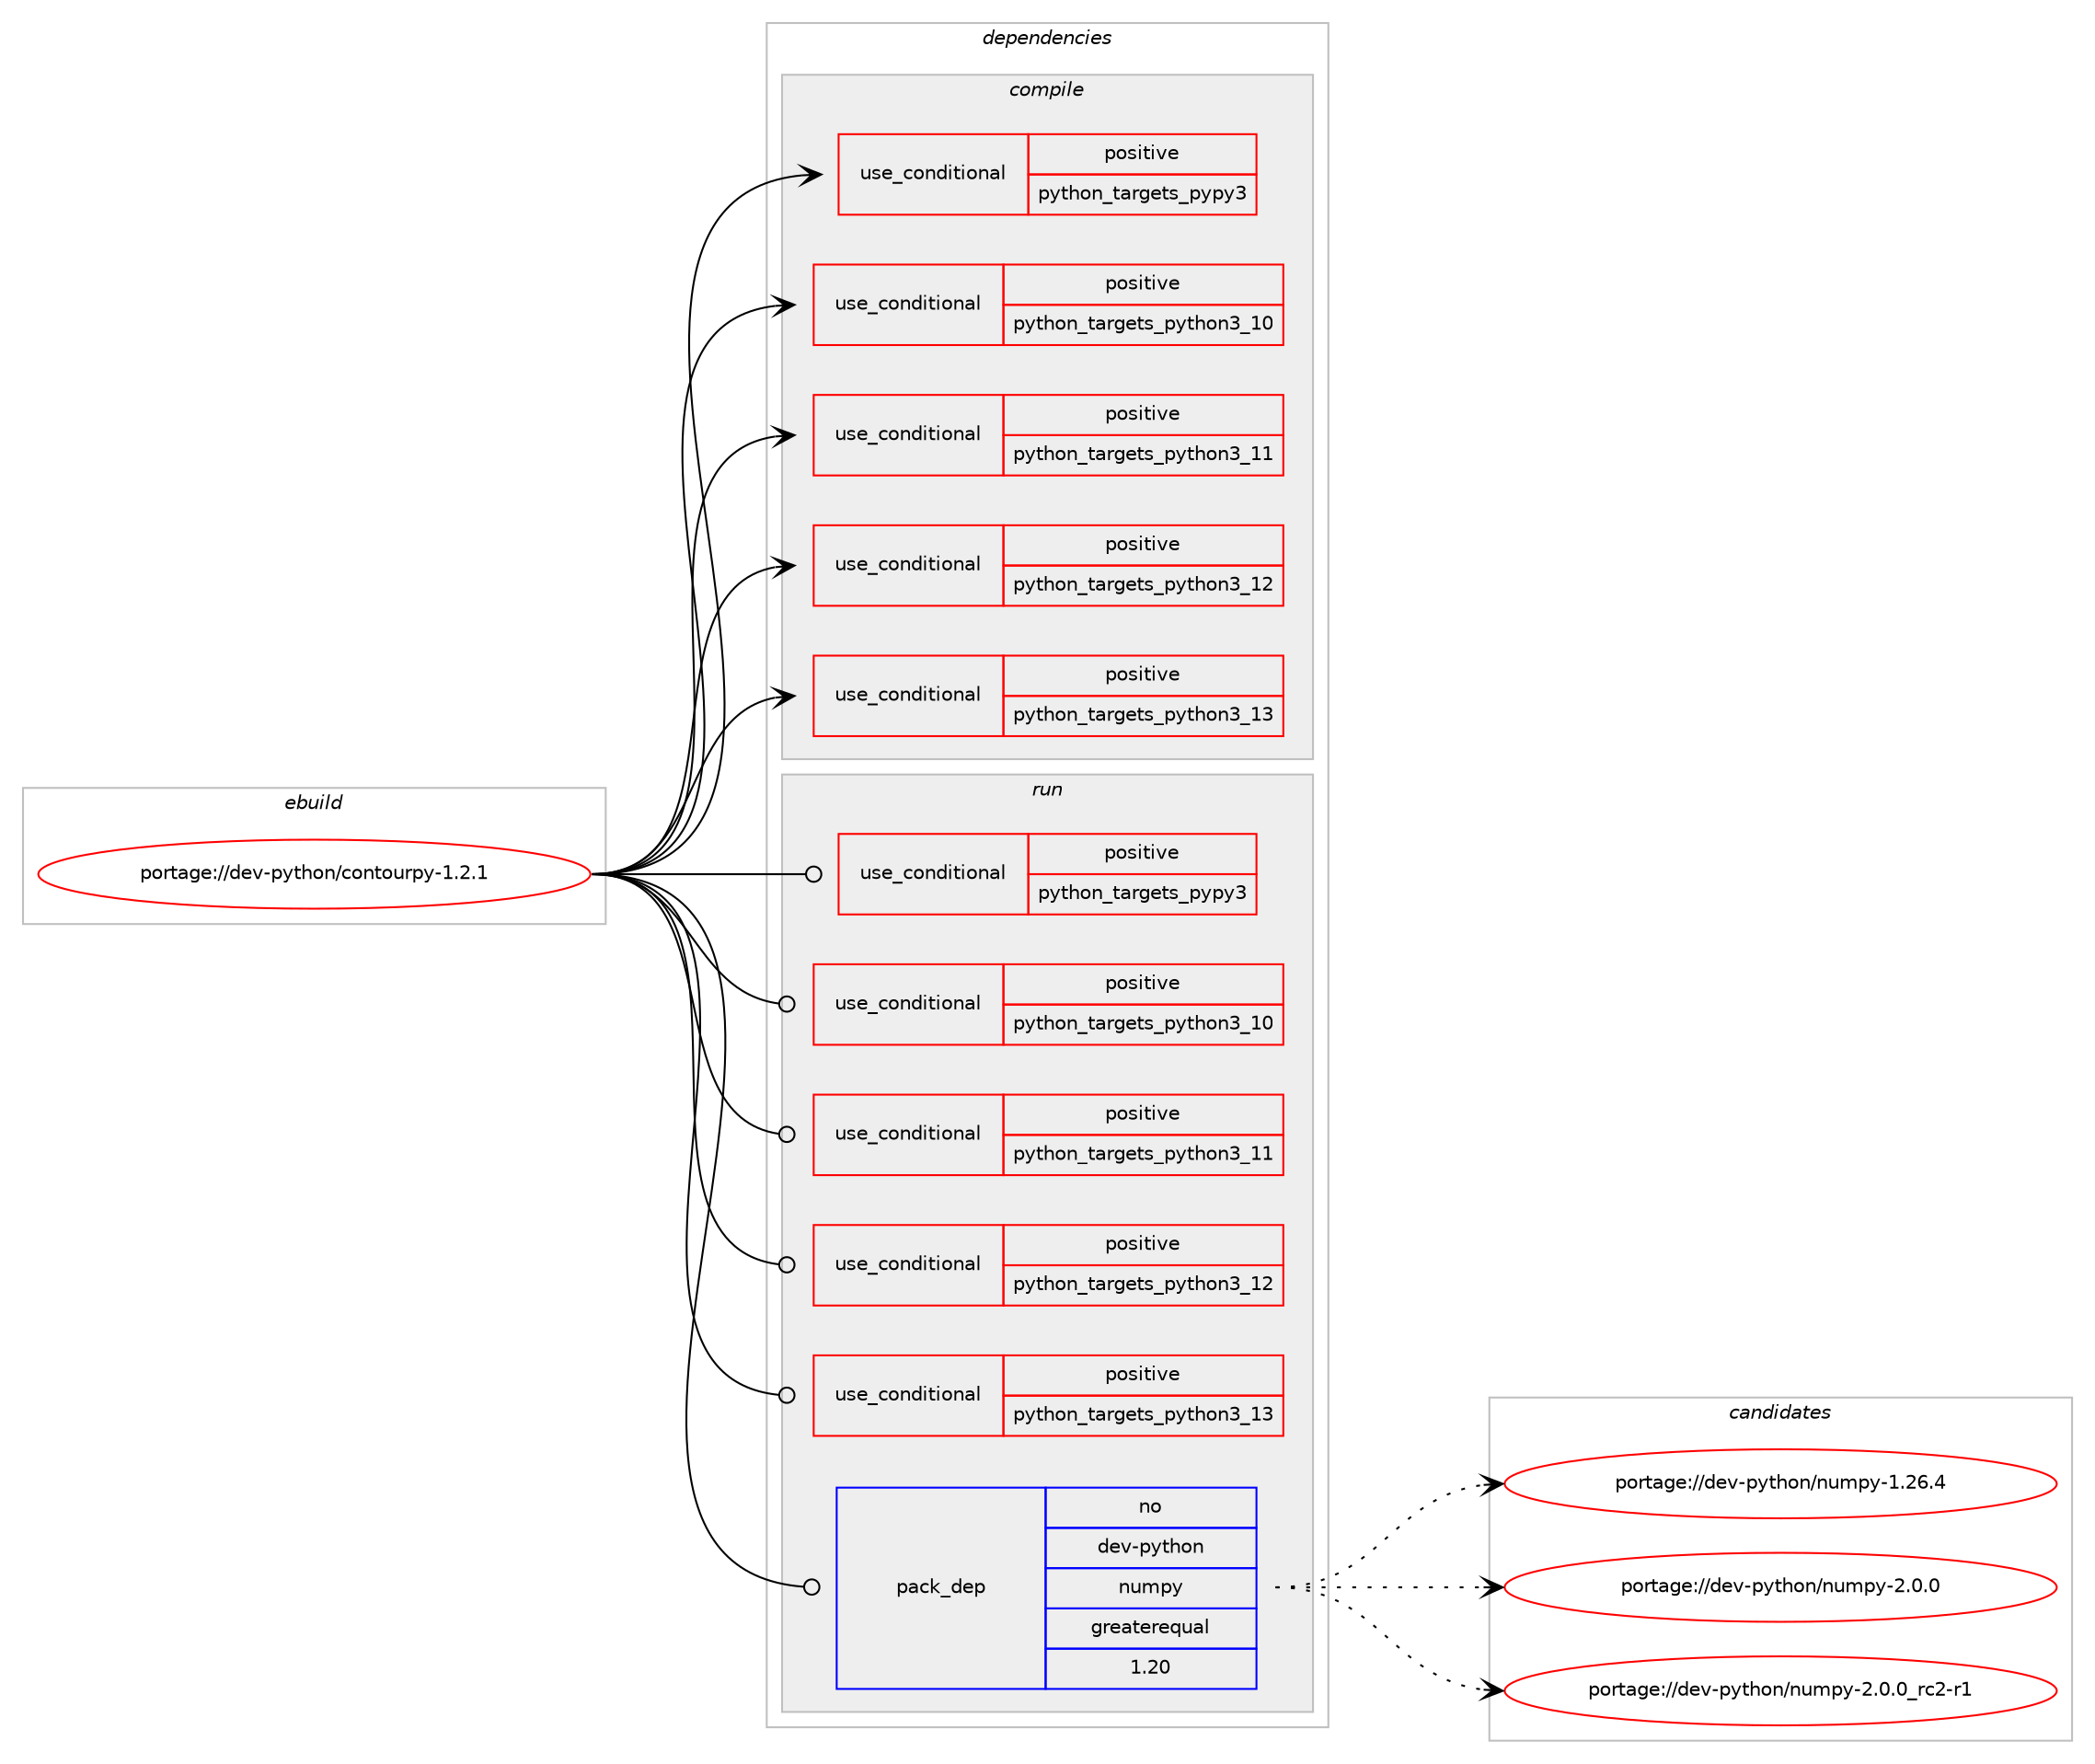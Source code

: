 digraph prolog {

# *************
# Graph options
# *************

newrank=true;
concentrate=true;
compound=true;
graph [rankdir=LR,fontname=Helvetica,fontsize=10,ranksep=1.5];#, ranksep=2.5, nodesep=0.2];
edge  [arrowhead=vee];
node  [fontname=Helvetica,fontsize=10];

# **********
# The ebuild
# **********

subgraph cluster_leftcol {
color=gray;
rank=same;
label=<<i>ebuild</i>>;
id [label="portage://dev-python/contourpy-1.2.1", color=red, width=4, href="../dev-python/contourpy-1.2.1.svg"];
}

# ****************
# The dependencies
# ****************

subgraph cluster_midcol {
color=gray;
label=<<i>dependencies</i>>;
subgraph cluster_compile {
fillcolor="#eeeeee";
style=filled;
label=<<i>compile</i>>;
subgraph cond30971 {
dependency72382 [label=<<TABLE BORDER="0" CELLBORDER="1" CELLSPACING="0" CELLPADDING="4"><TR><TD ROWSPAN="3" CELLPADDING="10">use_conditional</TD></TR><TR><TD>positive</TD></TR><TR><TD>python_targets_pypy3</TD></TR></TABLE>>, shape=none, color=red];
# *** BEGIN UNKNOWN DEPENDENCY TYPE (TODO) ***
# dependency72382 -> package_dependency(portage://dev-python/contourpy-1.2.1,install,no,dev-python,pypy3,none,[,,],any_same_slot,[])
# *** END UNKNOWN DEPENDENCY TYPE (TODO) ***

}
id:e -> dependency72382:w [weight=20,style="solid",arrowhead="vee"];
subgraph cond30972 {
dependency72383 [label=<<TABLE BORDER="0" CELLBORDER="1" CELLSPACING="0" CELLPADDING="4"><TR><TD ROWSPAN="3" CELLPADDING="10">use_conditional</TD></TR><TR><TD>positive</TD></TR><TR><TD>python_targets_python3_10</TD></TR></TABLE>>, shape=none, color=red];
# *** BEGIN UNKNOWN DEPENDENCY TYPE (TODO) ***
# dependency72383 -> package_dependency(portage://dev-python/contourpy-1.2.1,install,no,dev-lang,python,none,[,,],[slot(3.10)],[])
# *** END UNKNOWN DEPENDENCY TYPE (TODO) ***

}
id:e -> dependency72383:w [weight=20,style="solid",arrowhead="vee"];
subgraph cond30973 {
dependency72384 [label=<<TABLE BORDER="0" CELLBORDER="1" CELLSPACING="0" CELLPADDING="4"><TR><TD ROWSPAN="3" CELLPADDING="10">use_conditional</TD></TR><TR><TD>positive</TD></TR><TR><TD>python_targets_python3_11</TD></TR></TABLE>>, shape=none, color=red];
# *** BEGIN UNKNOWN DEPENDENCY TYPE (TODO) ***
# dependency72384 -> package_dependency(portage://dev-python/contourpy-1.2.1,install,no,dev-lang,python,none,[,,],[slot(3.11)],[])
# *** END UNKNOWN DEPENDENCY TYPE (TODO) ***

}
id:e -> dependency72384:w [weight=20,style="solid",arrowhead="vee"];
subgraph cond30974 {
dependency72385 [label=<<TABLE BORDER="0" CELLBORDER="1" CELLSPACING="0" CELLPADDING="4"><TR><TD ROWSPAN="3" CELLPADDING="10">use_conditional</TD></TR><TR><TD>positive</TD></TR><TR><TD>python_targets_python3_12</TD></TR></TABLE>>, shape=none, color=red];
# *** BEGIN UNKNOWN DEPENDENCY TYPE (TODO) ***
# dependency72385 -> package_dependency(portage://dev-python/contourpy-1.2.1,install,no,dev-lang,python,none,[,,],[slot(3.12)],[])
# *** END UNKNOWN DEPENDENCY TYPE (TODO) ***

}
id:e -> dependency72385:w [weight=20,style="solid",arrowhead="vee"];
subgraph cond30975 {
dependency72386 [label=<<TABLE BORDER="0" CELLBORDER="1" CELLSPACING="0" CELLPADDING="4"><TR><TD ROWSPAN="3" CELLPADDING="10">use_conditional</TD></TR><TR><TD>positive</TD></TR><TR><TD>python_targets_python3_13</TD></TR></TABLE>>, shape=none, color=red];
# *** BEGIN UNKNOWN DEPENDENCY TYPE (TODO) ***
# dependency72386 -> package_dependency(portage://dev-python/contourpy-1.2.1,install,no,dev-lang,python,none,[,,],[slot(3.13)],[])
# *** END UNKNOWN DEPENDENCY TYPE (TODO) ***

}
id:e -> dependency72386:w [weight=20,style="solid",arrowhead="vee"];
}
subgraph cluster_compileandrun {
fillcolor="#eeeeee";
style=filled;
label=<<i>compile and run</i>>;
}
subgraph cluster_run {
fillcolor="#eeeeee";
style=filled;
label=<<i>run</i>>;
subgraph cond30976 {
dependency72387 [label=<<TABLE BORDER="0" CELLBORDER="1" CELLSPACING="0" CELLPADDING="4"><TR><TD ROWSPAN="3" CELLPADDING="10">use_conditional</TD></TR><TR><TD>positive</TD></TR><TR><TD>python_targets_pypy3</TD></TR></TABLE>>, shape=none, color=red];
# *** BEGIN UNKNOWN DEPENDENCY TYPE (TODO) ***
# dependency72387 -> package_dependency(portage://dev-python/contourpy-1.2.1,run,no,dev-python,pypy3,none,[,,],any_same_slot,[])
# *** END UNKNOWN DEPENDENCY TYPE (TODO) ***

}
id:e -> dependency72387:w [weight=20,style="solid",arrowhead="odot"];
subgraph cond30977 {
dependency72388 [label=<<TABLE BORDER="0" CELLBORDER="1" CELLSPACING="0" CELLPADDING="4"><TR><TD ROWSPAN="3" CELLPADDING="10">use_conditional</TD></TR><TR><TD>positive</TD></TR><TR><TD>python_targets_python3_10</TD></TR></TABLE>>, shape=none, color=red];
# *** BEGIN UNKNOWN DEPENDENCY TYPE (TODO) ***
# dependency72388 -> package_dependency(portage://dev-python/contourpy-1.2.1,run,no,dev-lang,python,none,[,,],[slot(3.10)],[])
# *** END UNKNOWN DEPENDENCY TYPE (TODO) ***

}
id:e -> dependency72388:w [weight=20,style="solid",arrowhead="odot"];
subgraph cond30978 {
dependency72389 [label=<<TABLE BORDER="0" CELLBORDER="1" CELLSPACING="0" CELLPADDING="4"><TR><TD ROWSPAN="3" CELLPADDING="10">use_conditional</TD></TR><TR><TD>positive</TD></TR><TR><TD>python_targets_python3_11</TD></TR></TABLE>>, shape=none, color=red];
# *** BEGIN UNKNOWN DEPENDENCY TYPE (TODO) ***
# dependency72389 -> package_dependency(portage://dev-python/contourpy-1.2.1,run,no,dev-lang,python,none,[,,],[slot(3.11)],[])
# *** END UNKNOWN DEPENDENCY TYPE (TODO) ***

}
id:e -> dependency72389:w [weight=20,style="solid",arrowhead="odot"];
subgraph cond30979 {
dependency72390 [label=<<TABLE BORDER="0" CELLBORDER="1" CELLSPACING="0" CELLPADDING="4"><TR><TD ROWSPAN="3" CELLPADDING="10">use_conditional</TD></TR><TR><TD>positive</TD></TR><TR><TD>python_targets_python3_12</TD></TR></TABLE>>, shape=none, color=red];
# *** BEGIN UNKNOWN DEPENDENCY TYPE (TODO) ***
# dependency72390 -> package_dependency(portage://dev-python/contourpy-1.2.1,run,no,dev-lang,python,none,[,,],[slot(3.12)],[])
# *** END UNKNOWN DEPENDENCY TYPE (TODO) ***

}
id:e -> dependency72390:w [weight=20,style="solid",arrowhead="odot"];
subgraph cond30980 {
dependency72391 [label=<<TABLE BORDER="0" CELLBORDER="1" CELLSPACING="0" CELLPADDING="4"><TR><TD ROWSPAN="3" CELLPADDING="10">use_conditional</TD></TR><TR><TD>positive</TD></TR><TR><TD>python_targets_python3_13</TD></TR></TABLE>>, shape=none, color=red];
# *** BEGIN UNKNOWN DEPENDENCY TYPE (TODO) ***
# dependency72391 -> package_dependency(portage://dev-python/contourpy-1.2.1,run,no,dev-lang,python,none,[,,],[slot(3.13)],[])
# *** END UNKNOWN DEPENDENCY TYPE (TODO) ***

}
id:e -> dependency72391:w [weight=20,style="solid",arrowhead="odot"];
subgraph pack40199 {
dependency72392 [label=<<TABLE BORDER="0" CELLBORDER="1" CELLSPACING="0" CELLPADDING="4" WIDTH="220"><TR><TD ROWSPAN="6" CELLPADDING="30">pack_dep</TD></TR><TR><TD WIDTH="110">no</TD></TR><TR><TD>dev-python</TD></TR><TR><TD>numpy</TD></TR><TR><TD>greaterequal</TD></TR><TR><TD>1.20</TD></TR></TABLE>>, shape=none, color=blue];
}
id:e -> dependency72392:w [weight=20,style="solid",arrowhead="odot"];
}
}

# **************
# The candidates
# **************

subgraph cluster_choices {
rank=same;
color=gray;
label=<<i>candidates</i>>;

subgraph choice40199 {
color=black;
nodesep=1;
choice100101118451121211161041111104711011710911212145494650544652 [label="portage://dev-python/numpy-1.26.4", color=red, width=4,href="../dev-python/numpy-1.26.4.svg"];
choice1001011184511212111610411111047110117109112121455046484648 [label="portage://dev-python/numpy-2.0.0", color=red, width=4,href="../dev-python/numpy-2.0.0.svg"];
choice10010111845112121116104111110471101171091121214550464846489511499504511449 [label="portage://dev-python/numpy-2.0.0_rc2-r1", color=red, width=4,href="../dev-python/numpy-2.0.0_rc2-r1.svg"];
dependency72392:e -> choice100101118451121211161041111104711011710911212145494650544652:w [style=dotted,weight="100"];
dependency72392:e -> choice1001011184511212111610411111047110117109112121455046484648:w [style=dotted,weight="100"];
dependency72392:e -> choice10010111845112121116104111110471101171091121214550464846489511499504511449:w [style=dotted,weight="100"];
}
}

}
